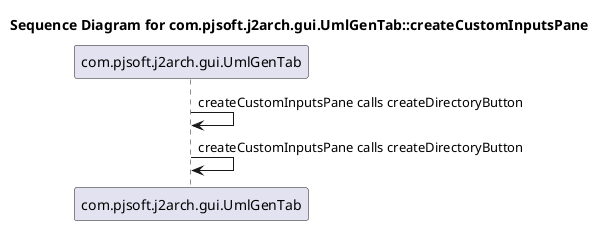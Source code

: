 @startuml
title Sequence Diagram for com.pjsoft.j2arch.gui.UmlGenTab::createCustomInputsPane
com.pjsoft.j2arch.gui.UmlGenTab -> com.pjsoft.j2arch.gui.UmlGenTab : createCustomInputsPane calls createDirectoryButton
com.pjsoft.j2arch.gui.UmlGenTab -> com.pjsoft.j2arch.gui.UmlGenTab : createCustomInputsPane calls createDirectoryButton
@enduml
